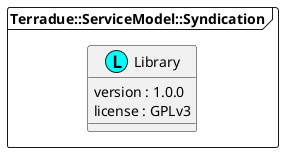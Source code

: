 @startuml
package "Terradue::ServiceModel::Syndication" <<Frame>> {
  class "Library" as namespace_terradue_1_1_service_model_1_1_syndication << (L, cyan) >> [[../technology/packages/namespace_terradue_1_1_service_model_1_1_syndication.html]] {
     version : 1.0.0 
     license : GPLv3
  }
}
@enduml
